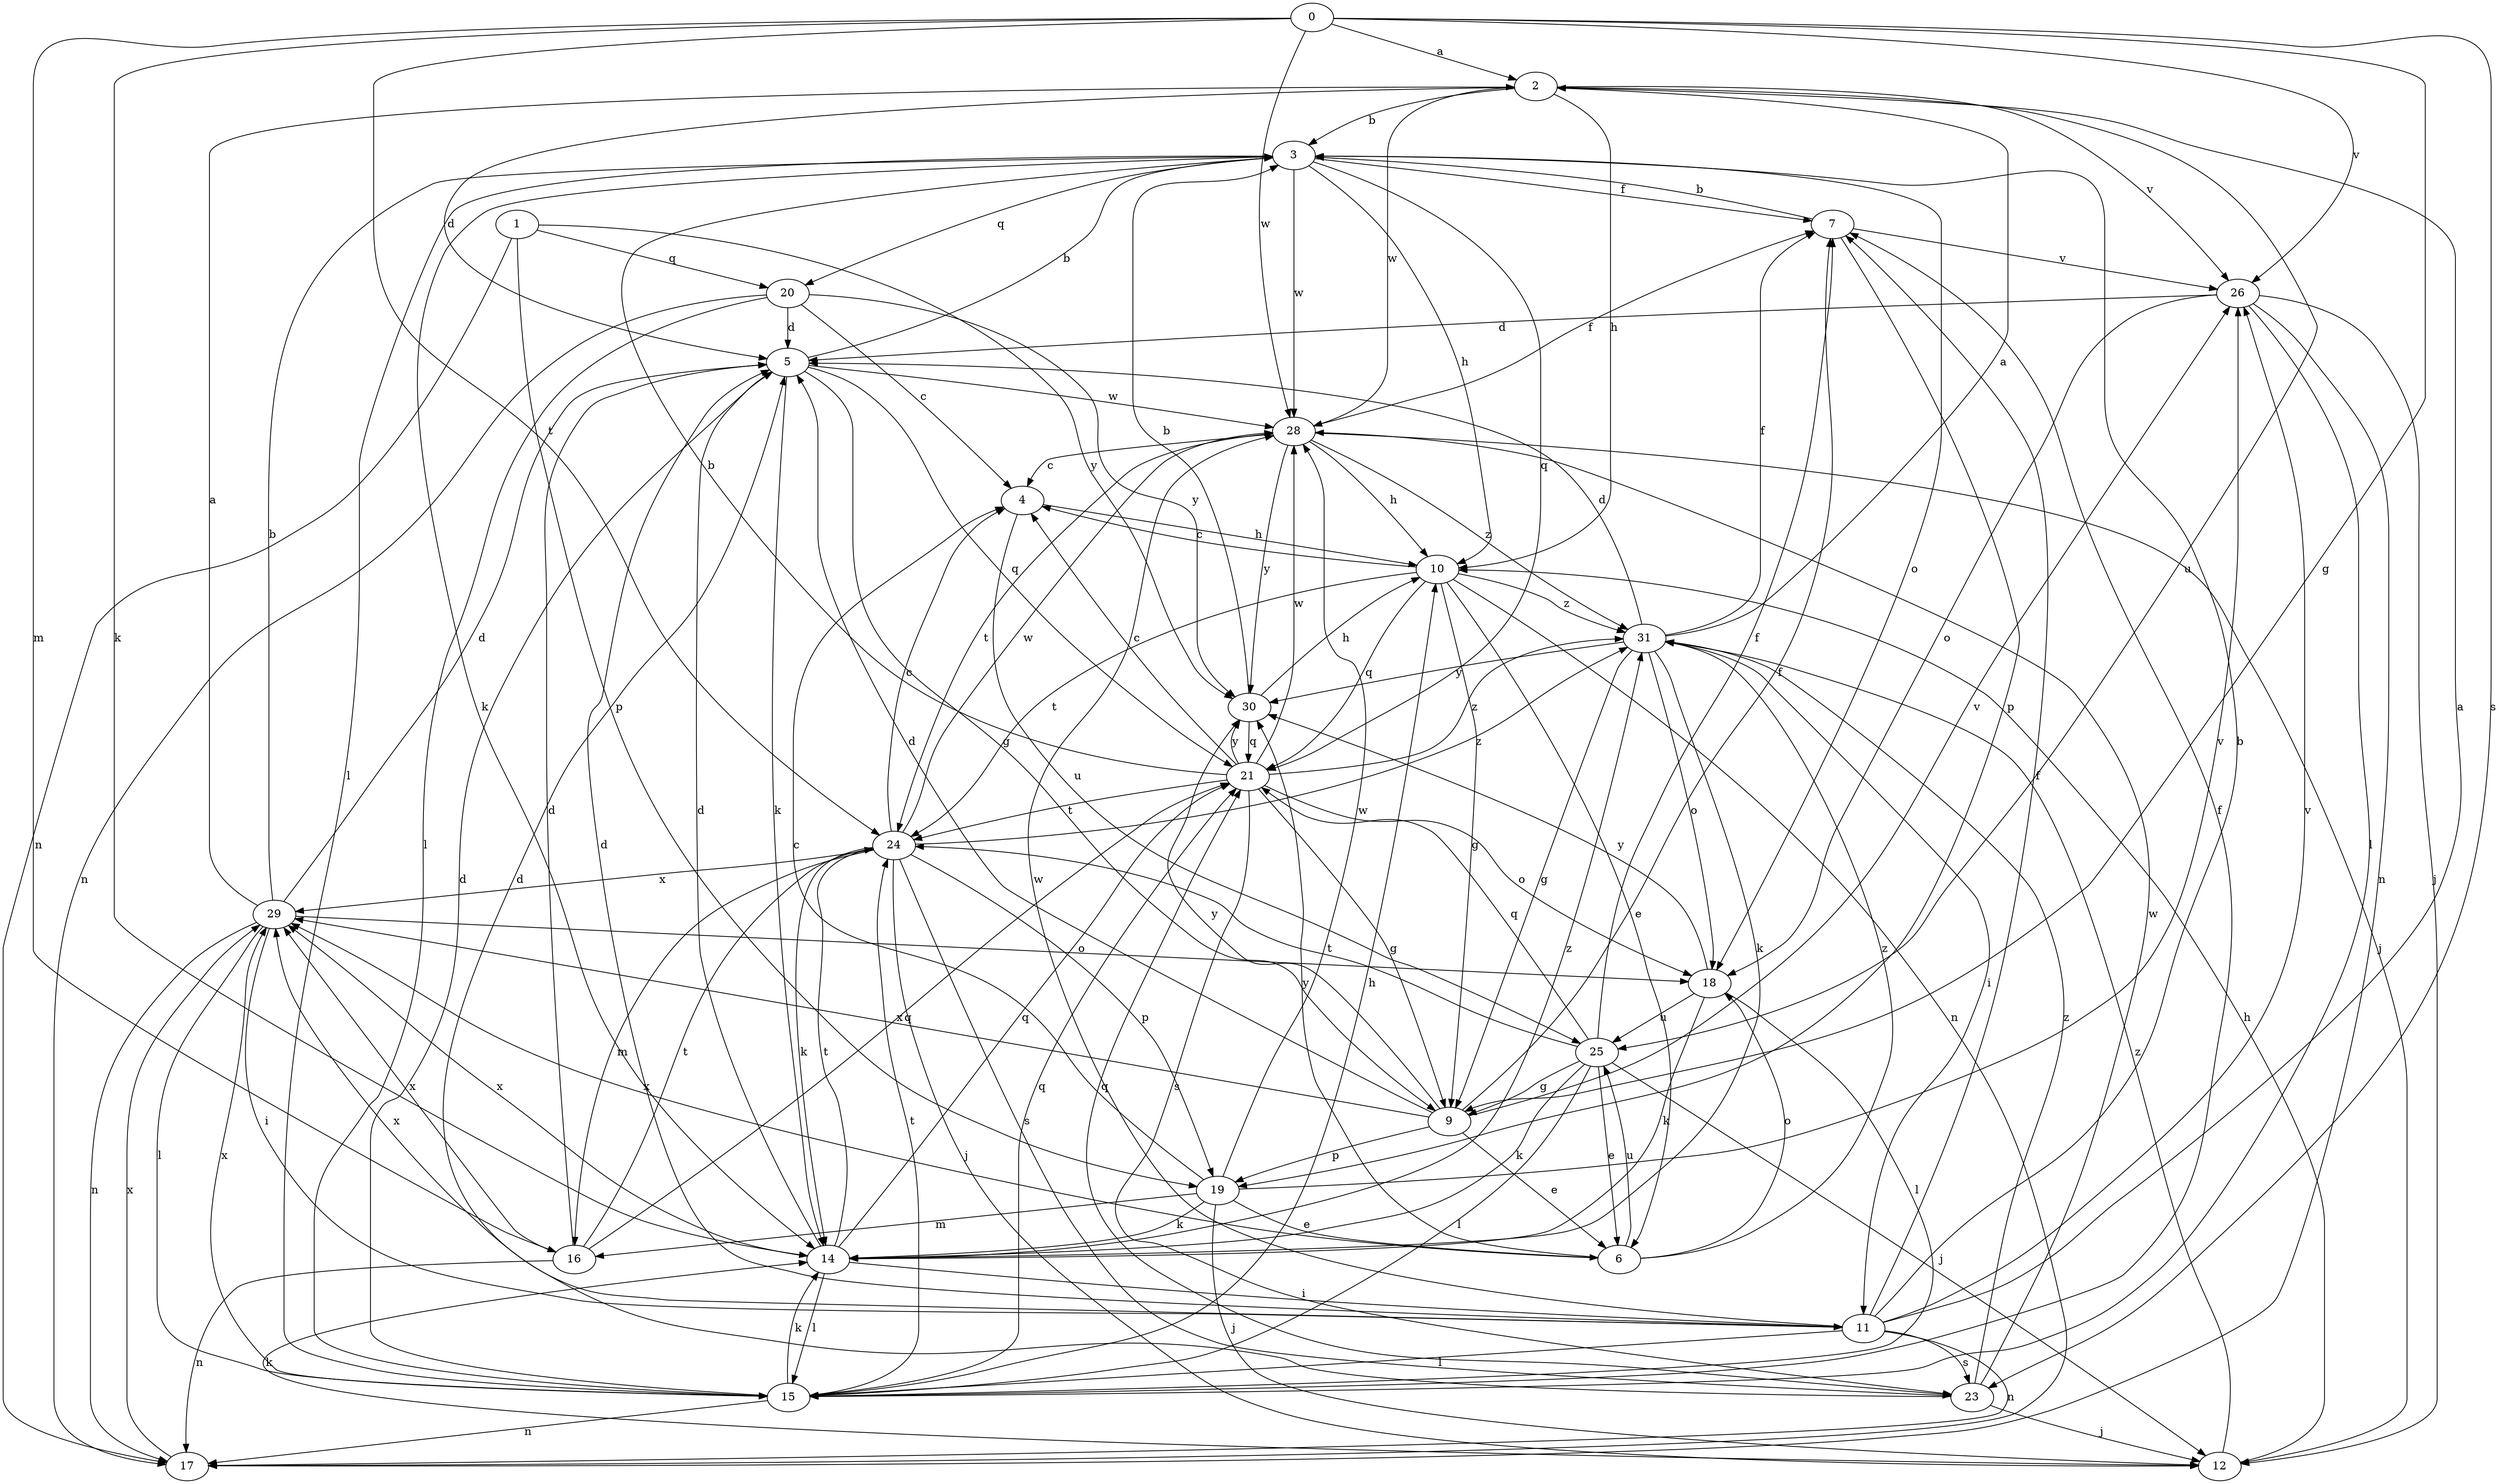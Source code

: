 strict digraph  {
0;
1;
2;
3;
4;
5;
6;
7;
9;
10;
11;
12;
14;
15;
16;
17;
18;
19;
20;
21;
23;
24;
25;
26;
28;
29;
30;
31;
0 -> 2  [label=a];
0 -> 9  [label=g];
0 -> 14  [label=k];
0 -> 16  [label=m];
0 -> 23  [label=s];
0 -> 24  [label=t];
0 -> 26  [label=v];
0 -> 28  [label=w];
1 -> 17  [label=n];
1 -> 19  [label=p];
1 -> 20  [label=q];
1 -> 30  [label=y];
2 -> 3  [label=b];
2 -> 5  [label=d];
2 -> 10  [label=h];
2 -> 25  [label=u];
2 -> 26  [label=v];
2 -> 28  [label=w];
3 -> 7  [label=f];
3 -> 10  [label=h];
3 -> 14  [label=k];
3 -> 15  [label=l];
3 -> 18  [label=o];
3 -> 20  [label=q];
3 -> 21  [label=q];
3 -> 28  [label=w];
4 -> 10  [label=h];
4 -> 25  [label=u];
5 -> 3  [label=b];
5 -> 9  [label=g];
5 -> 14  [label=k];
5 -> 21  [label=q];
5 -> 28  [label=w];
6 -> 18  [label=o];
6 -> 25  [label=u];
6 -> 29  [label=x];
6 -> 30  [label=y];
6 -> 31  [label=z];
7 -> 3  [label=b];
7 -> 19  [label=p];
7 -> 26  [label=v];
9 -> 5  [label=d];
9 -> 6  [label=e];
9 -> 7  [label=f];
9 -> 19  [label=p];
9 -> 26  [label=v];
9 -> 29  [label=x];
9 -> 30  [label=y];
10 -> 4  [label=c];
10 -> 6  [label=e];
10 -> 9  [label=g];
10 -> 17  [label=n];
10 -> 21  [label=q];
10 -> 24  [label=t];
10 -> 31  [label=z];
11 -> 2  [label=a];
11 -> 3  [label=b];
11 -> 5  [label=d];
11 -> 7  [label=f];
11 -> 15  [label=l];
11 -> 17  [label=n];
11 -> 23  [label=s];
11 -> 26  [label=v];
11 -> 28  [label=w];
11 -> 29  [label=x];
12 -> 10  [label=h];
12 -> 14  [label=k];
12 -> 31  [label=z];
14 -> 5  [label=d];
14 -> 11  [label=i];
14 -> 15  [label=l];
14 -> 21  [label=q];
14 -> 24  [label=t];
14 -> 29  [label=x];
14 -> 31  [label=z];
15 -> 5  [label=d];
15 -> 7  [label=f];
15 -> 10  [label=h];
15 -> 14  [label=k];
15 -> 17  [label=n];
15 -> 21  [label=q];
15 -> 24  [label=t];
15 -> 29  [label=x];
16 -> 5  [label=d];
16 -> 17  [label=n];
16 -> 21  [label=q];
16 -> 24  [label=t];
16 -> 29  [label=x];
17 -> 29  [label=x];
18 -> 14  [label=k];
18 -> 15  [label=l];
18 -> 25  [label=u];
18 -> 30  [label=y];
19 -> 4  [label=c];
19 -> 6  [label=e];
19 -> 12  [label=j];
19 -> 14  [label=k];
19 -> 16  [label=m];
19 -> 26  [label=v];
19 -> 28  [label=w];
20 -> 4  [label=c];
20 -> 5  [label=d];
20 -> 15  [label=l];
20 -> 17  [label=n];
20 -> 30  [label=y];
21 -> 3  [label=b];
21 -> 4  [label=c];
21 -> 9  [label=g];
21 -> 18  [label=o];
21 -> 23  [label=s];
21 -> 24  [label=t];
21 -> 28  [label=w];
21 -> 30  [label=y];
21 -> 31  [label=z];
23 -> 5  [label=d];
23 -> 12  [label=j];
23 -> 21  [label=q];
23 -> 28  [label=w];
23 -> 31  [label=z];
24 -> 4  [label=c];
24 -> 12  [label=j];
24 -> 14  [label=k];
24 -> 16  [label=m];
24 -> 19  [label=p];
24 -> 23  [label=s];
24 -> 28  [label=w];
24 -> 29  [label=x];
24 -> 31  [label=z];
25 -> 6  [label=e];
25 -> 7  [label=f];
25 -> 9  [label=g];
25 -> 12  [label=j];
25 -> 14  [label=k];
25 -> 15  [label=l];
25 -> 21  [label=q];
25 -> 24  [label=t];
26 -> 5  [label=d];
26 -> 12  [label=j];
26 -> 15  [label=l];
26 -> 17  [label=n];
26 -> 18  [label=o];
28 -> 4  [label=c];
28 -> 7  [label=f];
28 -> 10  [label=h];
28 -> 12  [label=j];
28 -> 24  [label=t];
28 -> 30  [label=y];
28 -> 31  [label=z];
29 -> 2  [label=a];
29 -> 3  [label=b];
29 -> 5  [label=d];
29 -> 11  [label=i];
29 -> 15  [label=l];
29 -> 17  [label=n];
29 -> 18  [label=o];
30 -> 3  [label=b];
30 -> 10  [label=h];
30 -> 21  [label=q];
31 -> 2  [label=a];
31 -> 5  [label=d];
31 -> 7  [label=f];
31 -> 9  [label=g];
31 -> 11  [label=i];
31 -> 14  [label=k];
31 -> 18  [label=o];
31 -> 30  [label=y];
}

